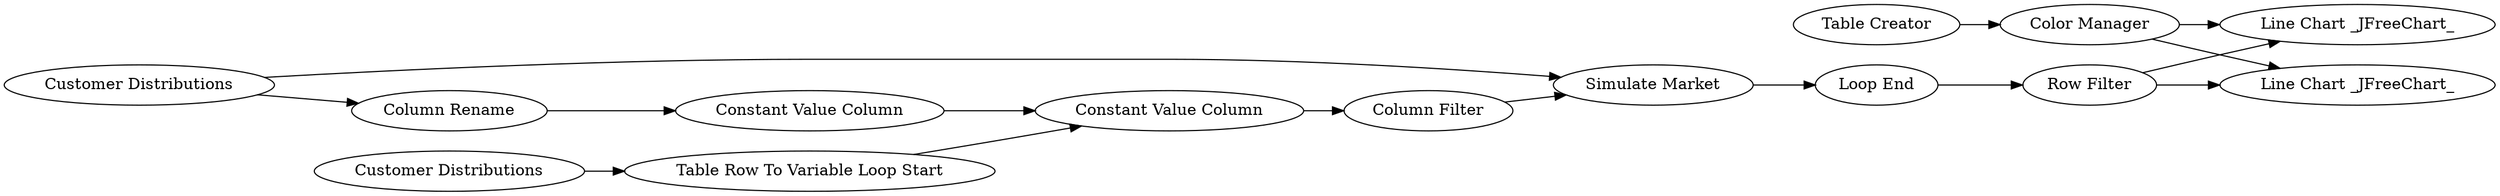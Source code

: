 digraph {
	2 -> 18
	16 -> 11
	5 -> 8
	7 -> 3
	8 -> 6
	1 -> 7
	15 -> 16
	18 -> 5
	3 -> 5
	10 -> 17
	1 -> 6
	9 -> 10
	6 -> 9
	10 -> 11
	16 -> 17
	5 [label="Constant Value Column"]
	16 [label="Color Manager"]
	1 [label="Customer Distributions"]
	7 [label="Column Rename"]
	9 [label="Loop End"]
	11 [label="Line Chart _JFreeChart_"]
	18 [label="Table Row To Variable Loop Start"]
	6 [label="Simulate Market"]
	8 [label="Column Filter"]
	15 [label="Table Creator"]
	17 [label="Line Chart _JFreeChart_"]
	3 [label="Constant Value Column"]
	2 [label="Customer Distributions"]
	10 [label="Row Filter"]
	rankdir=LR
}
